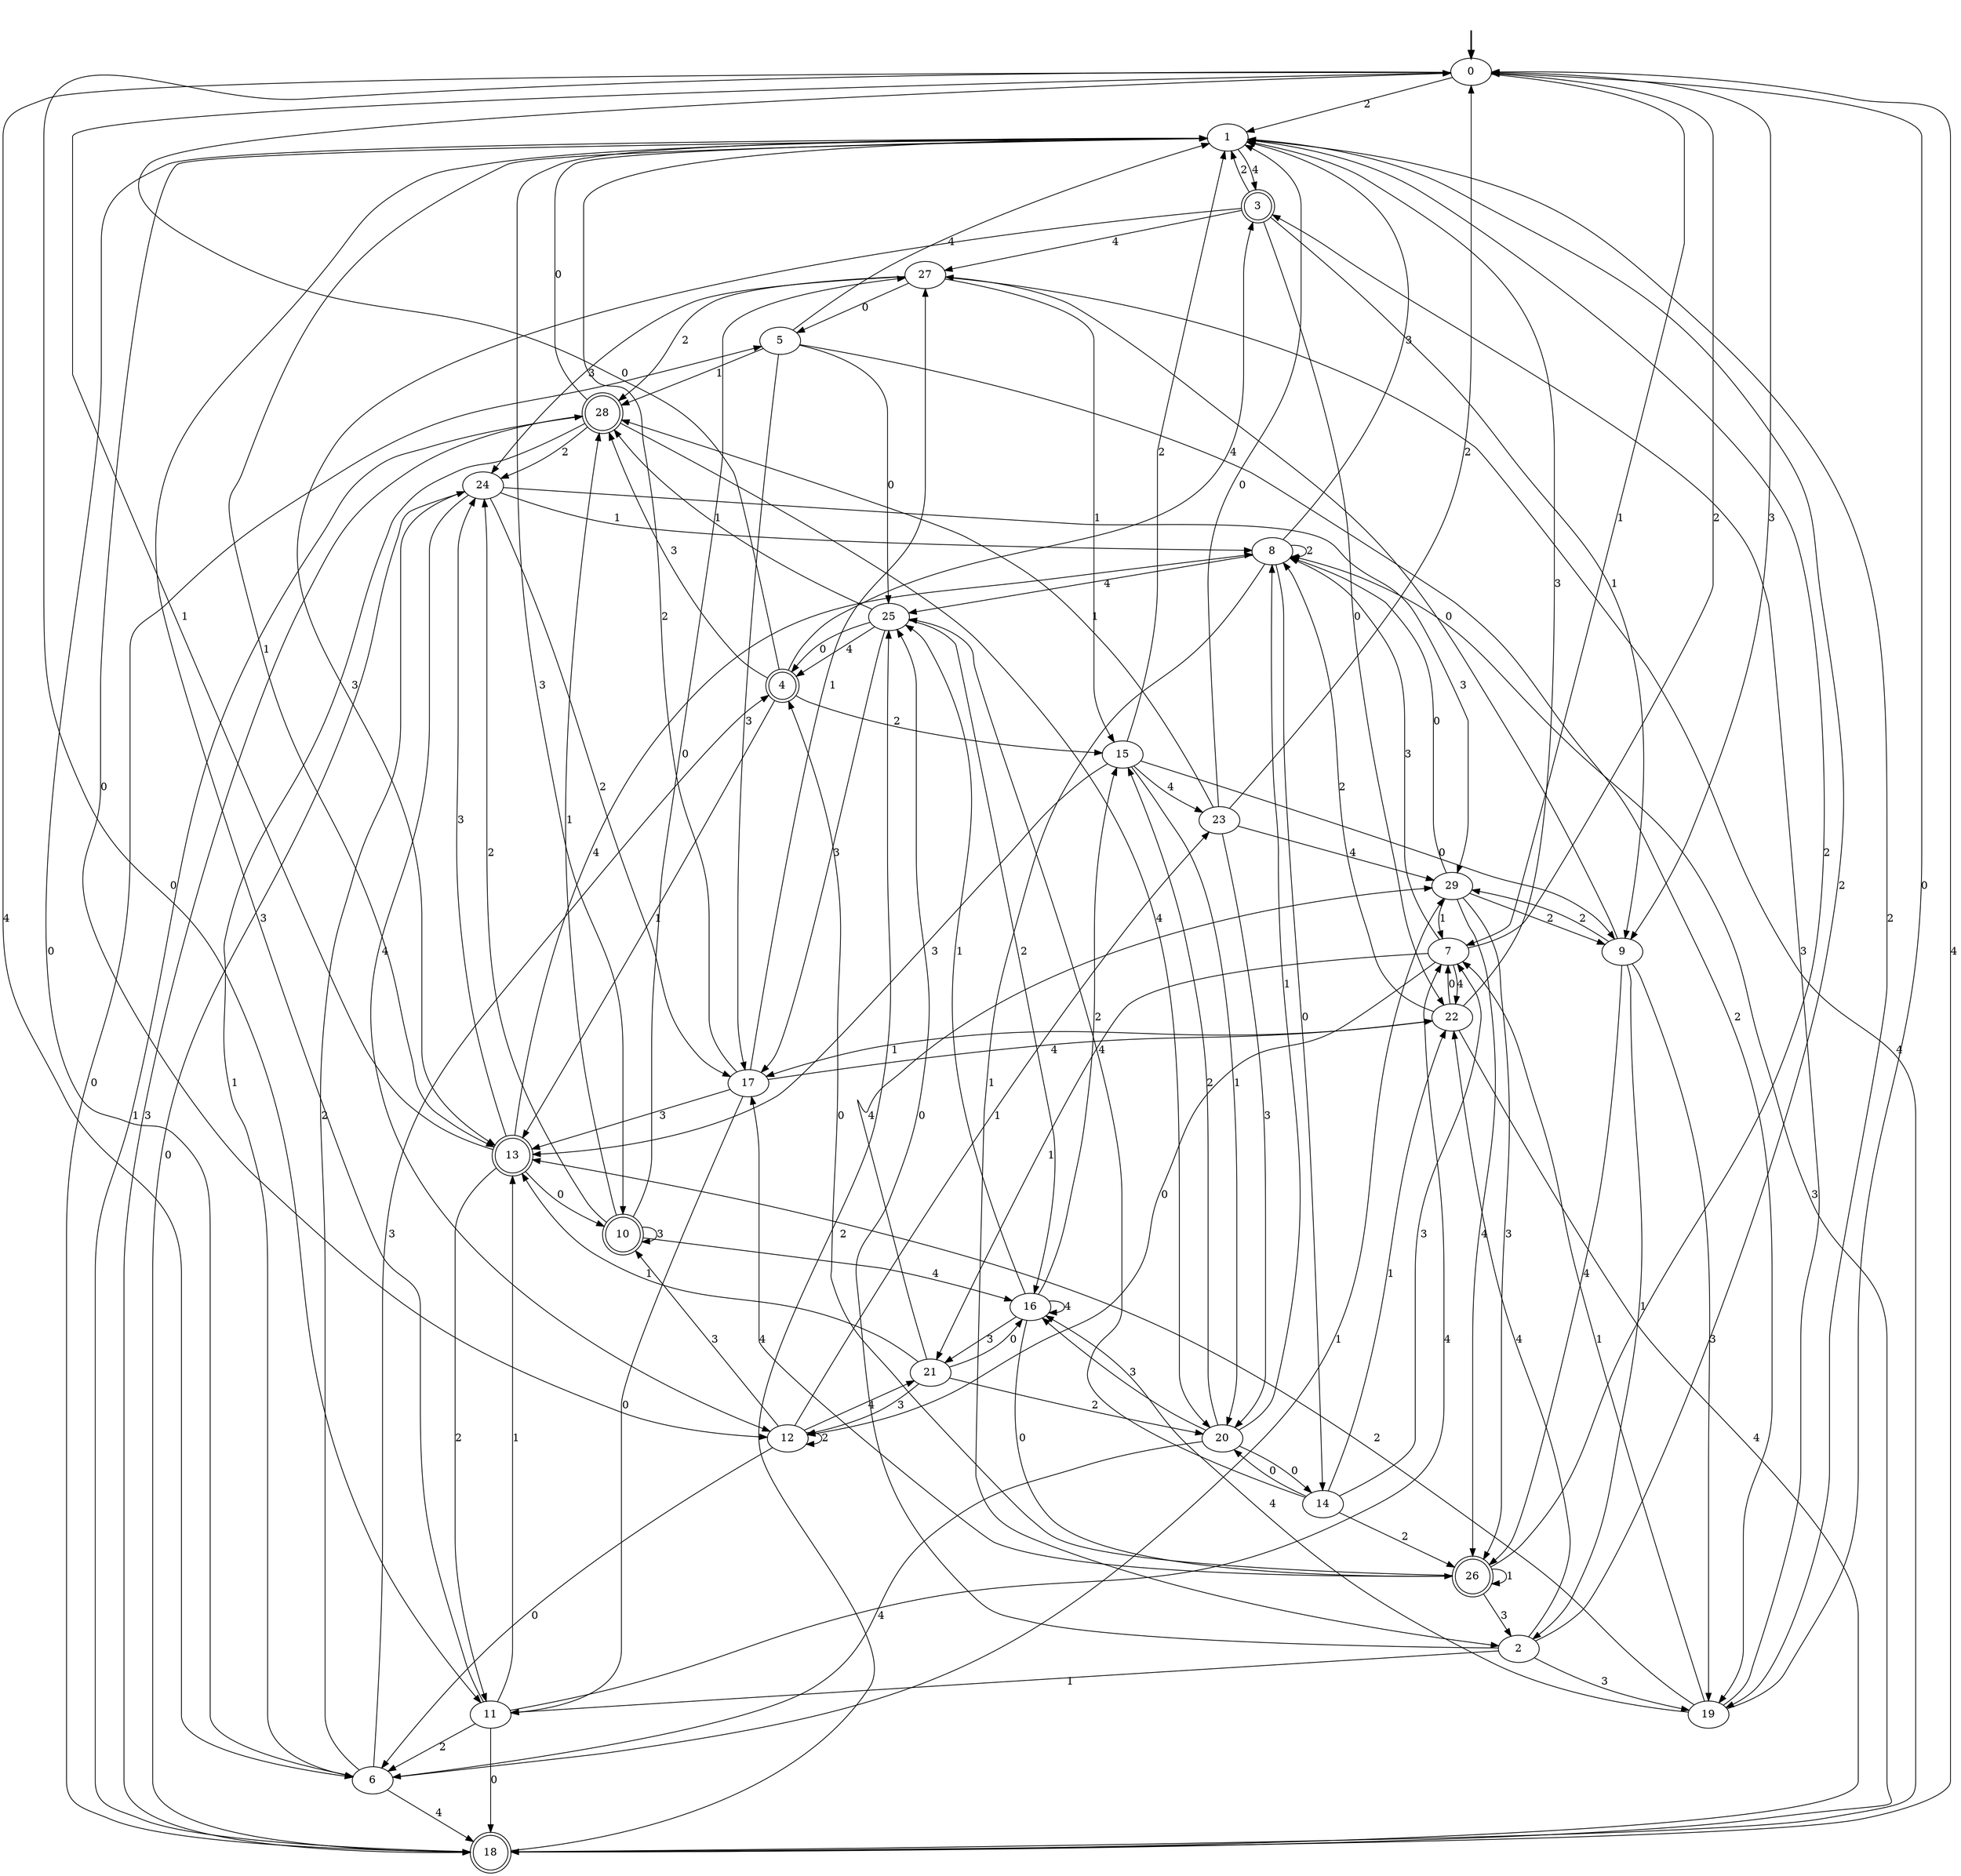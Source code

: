 digraph {
	fake [style=invisible]
	0 [root=true]
	1
	2
	3 [shape=doublecircle]
	4 [shape=doublecircle]
	5
	6
	7
	8
	9
	10 [shape=doublecircle]
	11
	12
	13 [shape=doublecircle]
	14
	15
	16
	17
	18 [shape=doublecircle]
	19
	20
	21
	22
	23
	24
	25
	26 [shape=doublecircle]
	27
	28 [shape=doublecircle]
	29
	fake -> 0 [style=bold]
	13 -> 24 [label=3]
	6 -> 18 [label=4]
	24 -> 8 [label=1]
	3 -> 1 [label=2]
	10 -> 27 [label=0]
	3 -> 27 [label=4]
	21 -> 29 [label=4]
	8 -> 2 [label=1]
	8 -> 14 [label=0]
	10 -> 10 [label=3]
	28 -> 1 [label=0]
	29 -> 26 [label=4]
	7 -> 12 [label=0]
	9 -> 2 [label=1]
	29 -> 9 [label=2]
	11 -> 1 [label=3]
	17 -> 13 [label=3]
	27 -> 28 [label=2]
	9 -> 29 [label=2]
	18 -> 25 [label=2]
	1 -> 13 [label=1]
	2 -> 1 [label=2]
	25 -> 28 [label=1]
	14 -> 22 [label=1]
	20 -> 6 [label=4]
	29 -> 8 [label=0]
	26 -> 2 [label=3]
	15 -> 13 [label=3]
	10 -> 28 [label=1]
	24 -> 18 [label=0]
	24 -> 29 [label=3]
	4 -> 28 [label=3]
	23 -> 28 [label=1]
	15 -> 20 [label=1]
	18 -> 5 [label=0]
	22 -> 18 [label=4]
	16 -> 16 [label=4]
	19 -> 7 [label=1]
	26 -> 17 [label=4]
	29 -> 7 [label=1]
	27 -> 5 [label=0]
	9 -> 27 [label=0]
	12 -> 23 [label=1]
	2 -> 19 [label=3]
	25 -> 4 [label=4]
	3 -> 22 [label=0]
	2 -> 22 [label=4]
	14 -> 20 [label=0]
	22 -> 1 [label=3]
	14 -> 25 [label=4]
	8 -> 8 [label=2]
	24 -> 17 [label=2]
	13 -> 0 [label=1]
	28 -> 18 [label=3]
	0 -> 9 [label=3]
	5 -> 25 [label=0]
	14 -> 26 [label=2]
	6 -> 4 [label=3]
	22 -> 17 [label=1]
	22 -> 8 [label=2]
	28 -> 6 [label=1]
	1 -> 19 [label=2]
	25 -> 4 [label=0]
	17 -> 11 [label=0]
	15 -> 23 [label=4]
	6 -> 29 [label=1]
	21 -> 13 [label=1]
	23 -> 1 [label=0]
	16 -> 26 [label=0]
	17 -> 1 [label=2]
	0 -> 11 [label=0]
	1 -> 10 [label=3]
	8 -> 1 [label=3]
	2 -> 11 [label=1]
	13 -> 10 [label=0]
	4 -> 13 [label=1]
	4 -> 3 [label=4]
	11 -> 6 [label=2]
	23 -> 0 [label=2]
	16 -> 21 [label=3]
	7 -> 8 [label=3]
	18 -> 0 [label=4]
	9 -> 19 [label=3]
	15 -> 1 [label=2]
	26 -> 26 [label=1]
	20 -> 16 [label=3]
	23 -> 29 [label=4]
	20 -> 14 [label=0]
	5 -> 19 [label=2]
	6 -> 24 [label=2]
	11 -> 7 [label=4]
	0 -> 1 [label=2]
	13 -> 8 [label=4]
	3 -> 9 [label=1]
	5 -> 17 [label=3]
	18 -> 8 [label=3]
	21 -> 20 [label=2]
	15 -> 9 [label=0]
	17 -> 22 [label=4]
	7 -> 22 [label=4]
	28 -> 20 [label=4]
	25 -> 16 [label=2]
	26 -> 4 [label=0]
	21 -> 16 [label=0]
	28 -> 24 [label=2]
	11 -> 13 [label=1]
	13 -> 11 [label=2]
	6 -> 1 [label=0]
	1 -> 12 [label=0]
	9 -> 26 [label=4]
	23 -> 20 [label=3]
	14 -> 7 [label=3]
	20 -> 15 [label=2]
	10 -> 24 [label=2]
	11 -> 18 [label=0]
	19 -> 13 [label=2]
	17 -> 27 [label=1]
	27 -> 24 [label=3]
	20 -> 8 [label=1]
	0 -> 7 [label=1]
	7 -> 0 [label=2]
	27 -> 18 [label=4]
	29 -> 26 [label=3]
	0 -> 6 [label=4]
	16 -> 25 [label=1]
	10 -> 16 [label=4]
	19 -> 0 [label=0]
	1 -> 3 [label=4]
	7 -> 21 [label=1]
	5 -> 28 [label=1]
	8 -> 25 [label=4]
	18 -> 28 [label=1]
	24 -> 12 [label=4]
	4 -> 0 [label=0]
	12 -> 21 [label=4]
	21 -> 12 [label=3]
	2 -> 25 [label=0]
	16 -> 15 [label=2]
	4 -> 15 [label=2]
	12 -> 6 [label=0]
	27 -> 15 [label=1]
	26 -> 1 [label=2]
	25 -> 17 [label=3]
	3 -> 13 [label=3]
	12 -> 12 [label=2]
	19 -> 16 [label=4]
	5 -> 1 [label=4]
	19 -> 3 [label=3]
	22 -> 7 [label=0]
	12 -> 10 [label=3]
}
